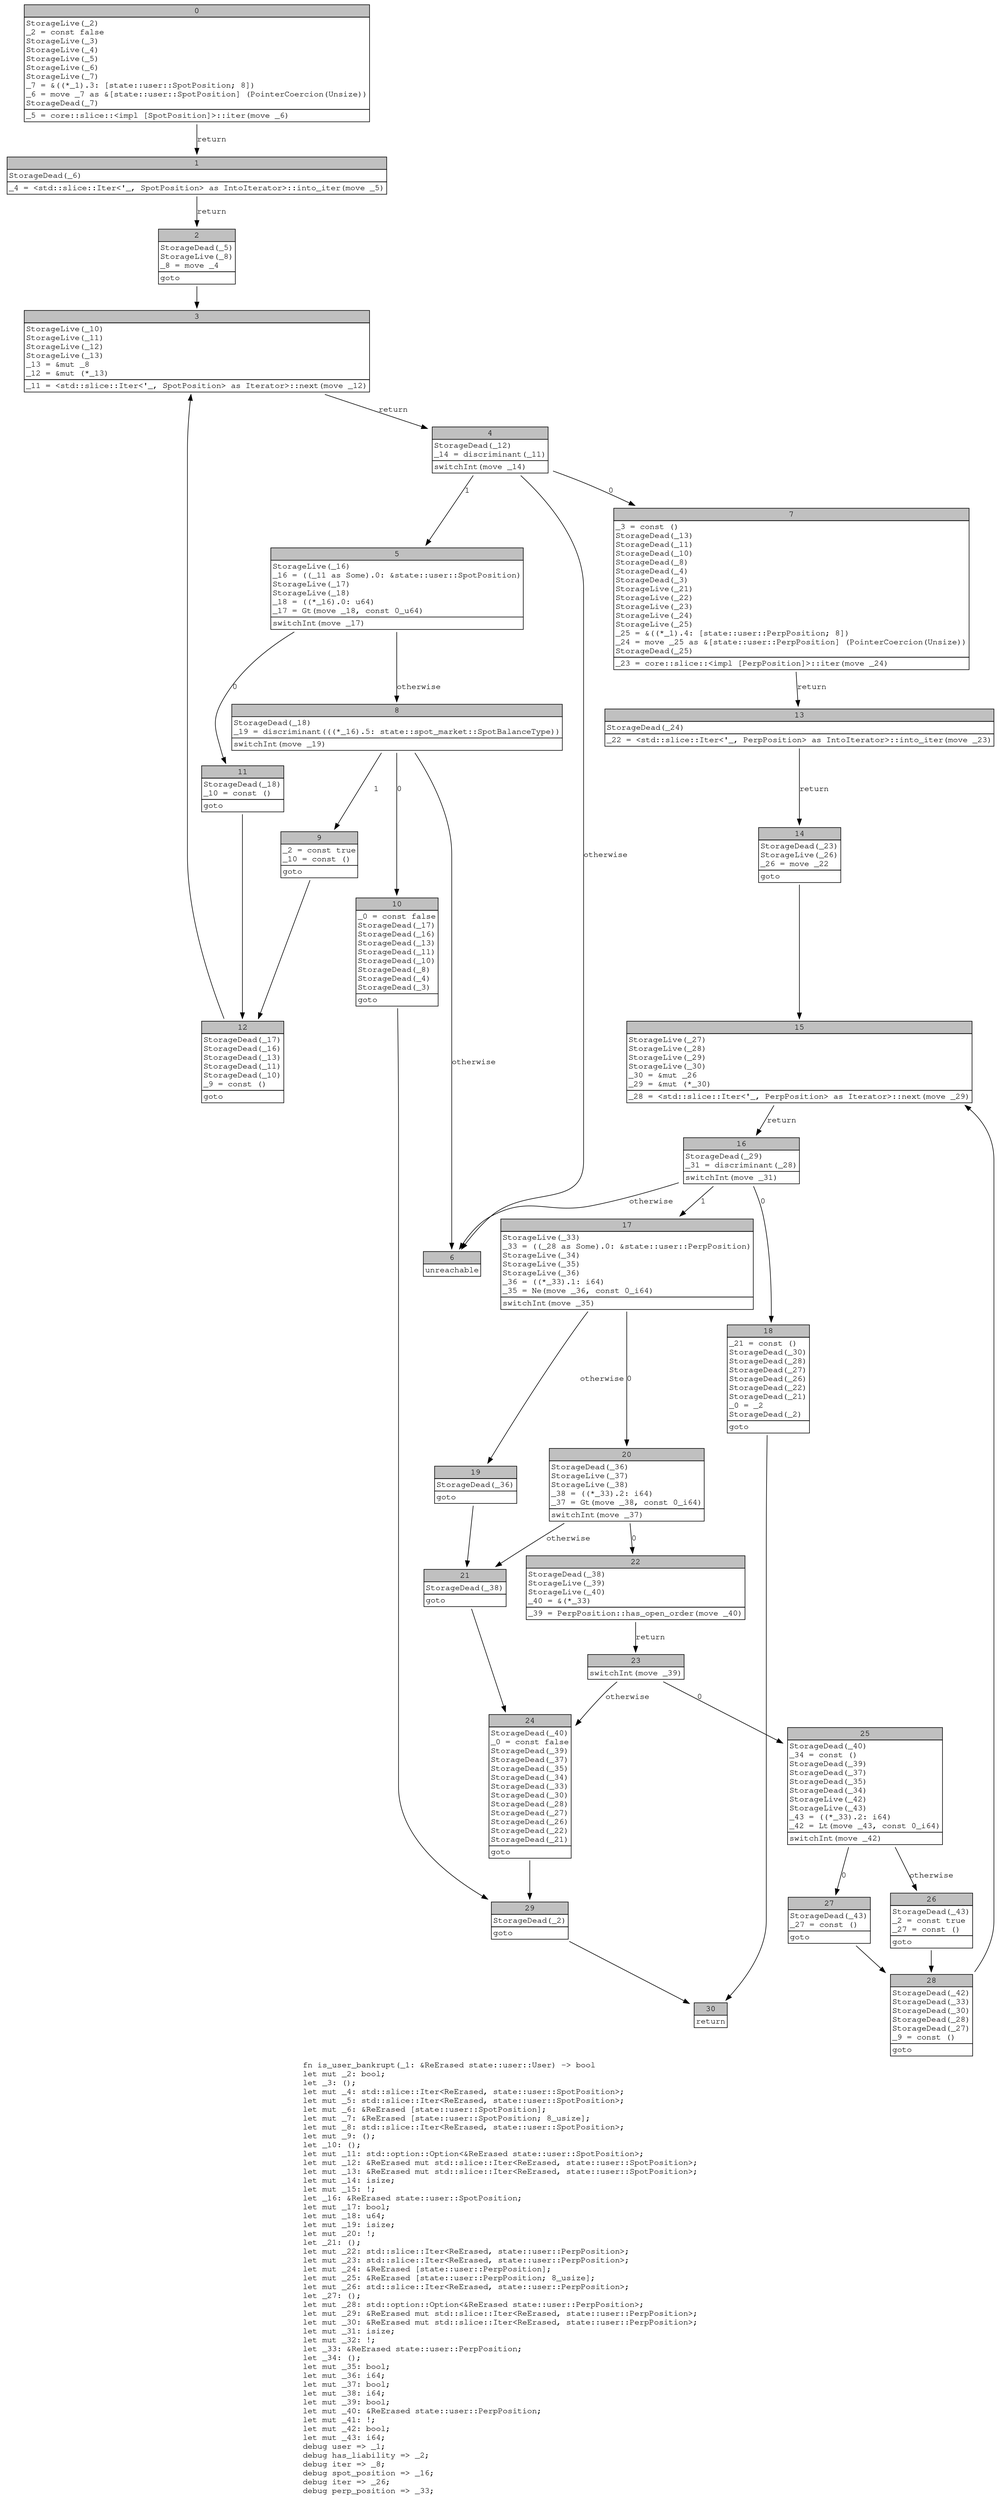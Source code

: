 digraph Mir_0_1914 {
    graph [fontname="Courier, monospace"];
    node [fontname="Courier, monospace"];
    edge [fontname="Courier, monospace"];
    label=<fn is_user_bankrupt(_1: &amp;ReErased state::user::User) -&gt; bool<br align="left"/>let mut _2: bool;<br align="left"/>let _3: ();<br align="left"/>let mut _4: std::slice::Iter&lt;ReErased, state::user::SpotPosition&gt;;<br align="left"/>let mut _5: std::slice::Iter&lt;ReErased, state::user::SpotPosition&gt;;<br align="left"/>let mut _6: &amp;ReErased [state::user::SpotPosition];<br align="left"/>let mut _7: &amp;ReErased [state::user::SpotPosition; 8_usize];<br align="left"/>let mut _8: std::slice::Iter&lt;ReErased, state::user::SpotPosition&gt;;<br align="left"/>let mut _9: ();<br align="left"/>let _10: ();<br align="left"/>let mut _11: std::option::Option&lt;&amp;ReErased state::user::SpotPosition&gt;;<br align="left"/>let mut _12: &amp;ReErased mut std::slice::Iter&lt;ReErased, state::user::SpotPosition&gt;;<br align="left"/>let mut _13: &amp;ReErased mut std::slice::Iter&lt;ReErased, state::user::SpotPosition&gt;;<br align="left"/>let mut _14: isize;<br align="left"/>let mut _15: !;<br align="left"/>let _16: &amp;ReErased state::user::SpotPosition;<br align="left"/>let mut _17: bool;<br align="left"/>let mut _18: u64;<br align="left"/>let mut _19: isize;<br align="left"/>let mut _20: !;<br align="left"/>let _21: ();<br align="left"/>let mut _22: std::slice::Iter&lt;ReErased, state::user::PerpPosition&gt;;<br align="left"/>let mut _23: std::slice::Iter&lt;ReErased, state::user::PerpPosition&gt;;<br align="left"/>let mut _24: &amp;ReErased [state::user::PerpPosition];<br align="left"/>let mut _25: &amp;ReErased [state::user::PerpPosition; 8_usize];<br align="left"/>let mut _26: std::slice::Iter&lt;ReErased, state::user::PerpPosition&gt;;<br align="left"/>let _27: ();<br align="left"/>let mut _28: std::option::Option&lt;&amp;ReErased state::user::PerpPosition&gt;;<br align="left"/>let mut _29: &amp;ReErased mut std::slice::Iter&lt;ReErased, state::user::PerpPosition&gt;;<br align="left"/>let mut _30: &amp;ReErased mut std::slice::Iter&lt;ReErased, state::user::PerpPosition&gt;;<br align="left"/>let mut _31: isize;<br align="left"/>let mut _32: !;<br align="left"/>let _33: &amp;ReErased state::user::PerpPosition;<br align="left"/>let _34: ();<br align="left"/>let mut _35: bool;<br align="left"/>let mut _36: i64;<br align="left"/>let mut _37: bool;<br align="left"/>let mut _38: i64;<br align="left"/>let mut _39: bool;<br align="left"/>let mut _40: &amp;ReErased state::user::PerpPosition;<br align="left"/>let mut _41: !;<br align="left"/>let mut _42: bool;<br align="left"/>let mut _43: i64;<br align="left"/>debug user =&gt; _1;<br align="left"/>debug has_liability =&gt; _2;<br align="left"/>debug iter =&gt; _8;<br align="left"/>debug spot_position =&gt; _16;<br align="left"/>debug iter =&gt; _26;<br align="left"/>debug perp_position =&gt; _33;<br align="left"/>>;
    bb0__0_1914 [shape="none", label=<<table border="0" cellborder="1" cellspacing="0"><tr><td bgcolor="gray" align="center" colspan="1">0</td></tr><tr><td align="left" balign="left">StorageLive(_2)<br/>_2 = const false<br/>StorageLive(_3)<br/>StorageLive(_4)<br/>StorageLive(_5)<br/>StorageLive(_6)<br/>StorageLive(_7)<br/>_7 = &amp;((*_1).3: [state::user::SpotPosition; 8])<br/>_6 = move _7 as &amp;[state::user::SpotPosition] (PointerCoercion(Unsize))<br/>StorageDead(_7)<br/></td></tr><tr><td align="left">_5 = core::slice::&lt;impl [SpotPosition]&gt;::iter(move _6)</td></tr></table>>];
    bb1__0_1914 [shape="none", label=<<table border="0" cellborder="1" cellspacing="0"><tr><td bgcolor="gray" align="center" colspan="1">1</td></tr><tr><td align="left" balign="left">StorageDead(_6)<br/></td></tr><tr><td align="left">_4 = &lt;std::slice::Iter&lt;'_, SpotPosition&gt; as IntoIterator&gt;::into_iter(move _5)</td></tr></table>>];
    bb2__0_1914 [shape="none", label=<<table border="0" cellborder="1" cellspacing="0"><tr><td bgcolor="gray" align="center" colspan="1">2</td></tr><tr><td align="left" balign="left">StorageDead(_5)<br/>StorageLive(_8)<br/>_8 = move _4<br/></td></tr><tr><td align="left">goto</td></tr></table>>];
    bb3__0_1914 [shape="none", label=<<table border="0" cellborder="1" cellspacing="0"><tr><td bgcolor="gray" align="center" colspan="1">3</td></tr><tr><td align="left" balign="left">StorageLive(_10)<br/>StorageLive(_11)<br/>StorageLive(_12)<br/>StorageLive(_13)<br/>_13 = &amp;mut _8<br/>_12 = &amp;mut (*_13)<br/></td></tr><tr><td align="left">_11 = &lt;std::slice::Iter&lt;'_, SpotPosition&gt; as Iterator&gt;::next(move _12)</td></tr></table>>];
    bb4__0_1914 [shape="none", label=<<table border="0" cellborder="1" cellspacing="0"><tr><td bgcolor="gray" align="center" colspan="1">4</td></tr><tr><td align="left" balign="left">StorageDead(_12)<br/>_14 = discriminant(_11)<br/></td></tr><tr><td align="left">switchInt(move _14)</td></tr></table>>];
    bb5__0_1914 [shape="none", label=<<table border="0" cellborder="1" cellspacing="0"><tr><td bgcolor="gray" align="center" colspan="1">5</td></tr><tr><td align="left" balign="left">StorageLive(_16)<br/>_16 = ((_11 as Some).0: &amp;state::user::SpotPosition)<br/>StorageLive(_17)<br/>StorageLive(_18)<br/>_18 = ((*_16).0: u64)<br/>_17 = Gt(move _18, const 0_u64)<br/></td></tr><tr><td align="left">switchInt(move _17)</td></tr></table>>];
    bb6__0_1914 [shape="none", label=<<table border="0" cellborder="1" cellspacing="0"><tr><td bgcolor="gray" align="center" colspan="1">6</td></tr><tr><td align="left">unreachable</td></tr></table>>];
    bb7__0_1914 [shape="none", label=<<table border="0" cellborder="1" cellspacing="0"><tr><td bgcolor="gray" align="center" colspan="1">7</td></tr><tr><td align="left" balign="left">_3 = const ()<br/>StorageDead(_13)<br/>StorageDead(_11)<br/>StorageDead(_10)<br/>StorageDead(_8)<br/>StorageDead(_4)<br/>StorageDead(_3)<br/>StorageLive(_21)<br/>StorageLive(_22)<br/>StorageLive(_23)<br/>StorageLive(_24)<br/>StorageLive(_25)<br/>_25 = &amp;((*_1).4: [state::user::PerpPosition; 8])<br/>_24 = move _25 as &amp;[state::user::PerpPosition] (PointerCoercion(Unsize))<br/>StorageDead(_25)<br/></td></tr><tr><td align="left">_23 = core::slice::&lt;impl [PerpPosition]&gt;::iter(move _24)</td></tr></table>>];
    bb8__0_1914 [shape="none", label=<<table border="0" cellborder="1" cellspacing="0"><tr><td bgcolor="gray" align="center" colspan="1">8</td></tr><tr><td align="left" balign="left">StorageDead(_18)<br/>_19 = discriminant(((*_16).5: state::spot_market::SpotBalanceType))<br/></td></tr><tr><td align="left">switchInt(move _19)</td></tr></table>>];
    bb9__0_1914 [shape="none", label=<<table border="0" cellborder="1" cellspacing="0"><tr><td bgcolor="gray" align="center" colspan="1">9</td></tr><tr><td align="left" balign="left">_2 = const true<br/>_10 = const ()<br/></td></tr><tr><td align="left">goto</td></tr></table>>];
    bb10__0_1914 [shape="none", label=<<table border="0" cellborder="1" cellspacing="0"><tr><td bgcolor="gray" align="center" colspan="1">10</td></tr><tr><td align="left" balign="left">_0 = const false<br/>StorageDead(_17)<br/>StorageDead(_16)<br/>StorageDead(_13)<br/>StorageDead(_11)<br/>StorageDead(_10)<br/>StorageDead(_8)<br/>StorageDead(_4)<br/>StorageDead(_3)<br/></td></tr><tr><td align="left">goto</td></tr></table>>];
    bb11__0_1914 [shape="none", label=<<table border="0" cellborder="1" cellspacing="0"><tr><td bgcolor="gray" align="center" colspan="1">11</td></tr><tr><td align="left" balign="left">StorageDead(_18)<br/>_10 = const ()<br/></td></tr><tr><td align="left">goto</td></tr></table>>];
    bb12__0_1914 [shape="none", label=<<table border="0" cellborder="1" cellspacing="0"><tr><td bgcolor="gray" align="center" colspan="1">12</td></tr><tr><td align="left" balign="left">StorageDead(_17)<br/>StorageDead(_16)<br/>StorageDead(_13)<br/>StorageDead(_11)<br/>StorageDead(_10)<br/>_9 = const ()<br/></td></tr><tr><td align="left">goto</td></tr></table>>];
    bb13__0_1914 [shape="none", label=<<table border="0" cellborder="1" cellspacing="0"><tr><td bgcolor="gray" align="center" colspan="1">13</td></tr><tr><td align="left" balign="left">StorageDead(_24)<br/></td></tr><tr><td align="left">_22 = &lt;std::slice::Iter&lt;'_, PerpPosition&gt; as IntoIterator&gt;::into_iter(move _23)</td></tr></table>>];
    bb14__0_1914 [shape="none", label=<<table border="0" cellborder="1" cellspacing="0"><tr><td bgcolor="gray" align="center" colspan="1">14</td></tr><tr><td align="left" balign="left">StorageDead(_23)<br/>StorageLive(_26)<br/>_26 = move _22<br/></td></tr><tr><td align="left">goto</td></tr></table>>];
    bb15__0_1914 [shape="none", label=<<table border="0" cellborder="1" cellspacing="0"><tr><td bgcolor="gray" align="center" colspan="1">15</td></tr><tr><td align="left" balign="left">StorageLive(_27)<br/>StorageLive(_28)<br/>StorageLive(_29)<br/>StorageLive(_30)<br/>_30 = &amp;mut _26<br/>_29 = &amp;mut (*_30)<br/></td></tr><tr><td align="left">_28 = &lt;std::slice::Iter&lt;'_, PerpPosition&gt; as Iterator&gt;::next(move _29)</td></tr></table>>];
    bb16__0_1914 [shape="none", label=<<table border="0" cellborder="1" cellspacing="0"><tr><td bgcolor="gray" align="center" colspan="1">16</td></tr><tr><td align="left" balign="left">StorageDead(_29)<br/>_31 = discriminant(_28)<br/></td></tr><tr><td align="left">switchInt(move _31)</td></tr></table>>];
    bb17__0_1914 [shape="none", label=<<table border="0" cellborder="1" cellspacing="0"><tr><td bgcolor="gray" align="center" colspan="1">17</td></tr><tr><td align="left" balign="left">StorageLive(_33)<br/>_33 = ((_28 as Some).0: &amp;state::user::PerpPosition)<br/>StorageLive(_34)<br/>StorageLive(_35)<br/>StorageLive(_36)<br/>_36 = ((*_33).1: i64)<br/>_35 = Ne(move _36, const 0_i64)<br/></td></tr><tr><td align="left">switchInt(move _35)</td></tr></table>>];
    bb18__0_1914 [shape="none", label=<<table border="0" cellborder="1" cellspacing="0"><tr><td bgcolor="gray" align="center" colspan="1">18</td></tr><tr><td align="left" balign="left">_21 = const ()<br/>StorageDead(_30)<br/>StorageDead(_28)<br/>StorageDead(_27)<br/>StorageDead(_26)<br/>StorageDead(_22)<br/>StorageDead(_21)<br/>_0 = _2<br/>StorageDead(_2)<br/></td></tr><tr><td align="left">goto</td></tr></table>>];
    bb19__0_1914 [shape="none", label=<<table border="0" cellborder="1" cellspacing="0"><tr><td bgcolor="gray" align="center" colspan="1">19</td></tr><tr><td align="left" balign="left">StorageDead(_36)<br/></td></tr><tr><td align="left">goto</td></tr></table>>];
    bb20__0_1914 [shape="none", label=<<table border="0" cellborder="1" cellspacing="0"><tr><td bgcolor="gray" align="center" colspan="1">20</td></tr><tr><td align="left" balign="left">StorageDead(_36)<br/>StorageLive(_37)<br/>StorageLive(_38)<br/>_38 = ((*_33).2: i64)<br/>_37 = Gt(move _38, const 0_i64)<br/></td></tr><tr><td align="left">switchInt(move _37)</td></tr></table>>];
    bb21__0_1914 [shape="none", label=<<table border="0" cellborder="1" cellspacing="0"><tr><td bgcolor="gray" align="center" colspan="1">21</td></tr><tr><td align="left" balign="left">StorageDead(_38)<br/></td></tr><tr><td align="left">goto</td></tr></table>>];
    bb22__0_1914 [shape="none", label=<<table border="0" cellborder="1" cellspacing="0"><tr><td bgcolor="gray" align="center" colspan="1">22</td></tr><tr><td align="left" balign="left">StorageDead(_38)<br/>StorageLive(_39)<br/>StorageLive(_40)<br/>_40 = &amp;(*_33)<br/></td></tr><tr><td align="left">_39 = PerpPosition::has_open_order(move _40)</td></tr></table>>];
    bb23__0_1914 [shape="none", label=<<table border="0" cellborder="1" cellspacing="0"><tr><td bgcolor="gray" align="center" colspan="1">23</td></tr><tr><td align="left">switchInt(move _39)</td></tr></table>>];
    bb24__0_1914 [shape="none", label=<<table border="0" cellborder="1" cellspacing="0"><tr><td bgcolor="gray" align="center" colspan="1">24</td></tr><tr><td align="left" balign="left">StorageDead(_40)<br/>_0 = const false<br/>StorageDead(_39)<br/>StorageDead(_37)<br/>StorageDead(_35)<br/>StorageDead(_34)<br/>StorageDead(_33)<br/>StorageDead(_30)<br/>StorageDead(_28)<br/>StorageDead(_27)<br/>StorageDead(_26)<br/>StorageDead(_22)<br/>StorageDead(_21)<br/></td></tr><tr><td align="left">goto</td></tr></table>>];
    bb25__0_1914 [shape="none", label=<<table border="0" cellborder="1" cellspacing="0"><tr><td bgcolor="gray" align="center" colspan="1">25</td></tr><tr><td align="left" balign="left">StorageDead(_40)<br/>_34 = const ()<br/>StorageDead(_39)<br/>StorageDead(_37)<br/>StorageDead(_35)<br/>StorageDead(_34)<br/>StorageLive(_42)<br/>StorageLive(_43)<br/>_43 = ((*_33).2: i64)<br/>_42 = Lt(move _43, const 0_i64)<br/></td></tr><tr><td align="left">switchInt(move _42)</td></tr></table>>];
    bb26__0_1914 [shape="none", label=<<table border="0" cellborder="1" cellspacing="0"><tr><td bgcolor="gray" align="center" colspan="1">26</td></tr><tr><td align="left" balign="left">StorageDead(_43)<br/>_2 = const true<br/>_27 = const ()<br/></td></tr><tr><td align="left">goto</td></tr></table>>];
    bb27__0_1914 [shape="none", label=<<table border="0" cellborder="1" cellspacing="0"><tr><td bgcolor="gray" align="center" colspan="1">27</td></tr><tr><td align="left" balign="left">StorageDead(_43)<br/>_27 = const ()<br/></td></tr><tr><td align="left">goto</td></tr></table>>];
    bb28__0_1914 [shape="none", label=<<table border="0" cellborder="1" cellspacing="0"><tr><td bgcolor="gray" align="center" colspan="1">28</td></tr><tr><td align="left" balign="left">StorageDead(_42)<br/>StorageDead(_33)<br/>StorageDead(_30)<br/>StorageDead(_28)<br/>StorageDead(_27)<br/>_9 = const ()<br/></td></tr><tr><td align="left">goto</td></tr></table>>];
    bb29__0_1914 [shape="none", label=<<table border="0" cellborder="1" cellspacing="0"><tr><td bgcolor="gray" align="center" colspan="1">29</td></tr><tr><td align="left" balign="left">StorageDead(_2)<br/></td></tr><tr><td align="left">goto</td></tr></table>>];
    bb30__0_1914 [shape="none", label=<<table border="0" cellborder="1" cellspacing="0"><tr><td bgcolor="gray" align="center" colspan="1">30</td></tr><tr><td align="left">return</td></tr></table>>];
    bb0__0_1914 -> bb1__0_1914 [label="return"];
    bb1__0_1914 -> bb2__0_1914 [label="return"];
    bb2__0_1914 -> bb3__0_1914 [label=""];
    bb3__0_1914 -> bb4__0_1914 [label="return"];
    bb4__0_1914 -> bb7__0_1914 [label="0"];
    bb4__0_1914 -> bb5__0_1914 [label="1"];
    bb4__0_1914 -> bb6__0_1914 [label="otherwise"];
    bb5__0_1914 -> bb11__0_1914 [label="0"];
    bb5__0_1914 -> bb8__0_1914 [label="otherwise"];
    bb7__0_1914 -> bb13__0_1914 [label="return"];
    bb8__0_1914 -> bb10__0_1914 [label="0"];
    bb8__0_1914 -> bb9__0_1914 [label="1"];
    bb8__0_1914 -> bb6__0_1914 [label="otherwise"];
    bb9__0_1914 -> bb12__0_1914 [label=""];
    bb10__0_1914 -> bb29__0_1914 [label=""];
    bb11__0_1914 -> bb12__0_1914 [label=""];
    bb12__0_1914 -> bb3__0_1914 [label=""];
    bb13__0_1914 -> bb14__0_1914 [label="return"];
    bb14__0_1914 -> bb15__0_1914 [label=""];
    bb15__0_1914 -> bb16__0_1914 [label="return"];
    bb16__0_1914 -> bb18__0_1914 [label="0"];
    bb16__0_1914 -> bb17__0_1914 [label="1"];
    bb16__0_1914 -> bb6__0_1914 [label="otherwise"];
    bb17__0_1914 -> bb20__0_1914 [label="0"];
    bb17__0_1914 -> bb19__0_1914 [label="otherwise"];
    bb18__0_1914 -> bb30__0_1914 [label=""];
    bb19__0_1914 -> bb21__0_1914 [label=""];
    bb20__0_1914 -> bb22__0_1914 [label="0"];
    bb20__0_1914 -> bb21__0_1914 [label="otherwise"];
    bb21__0_1914 -> bb24__0_1914 [label=""];
    bb22__0_1914 -> bb23__0_1914 [label="return"];
    bb23__0_1914 -> bb25__0_1914 [label="0"];
    bb23__0_1914 -> bb24__0_1914 [label="otherwise"];
    bb24__0_1914 -> bb29__0_1914 [label=""];
    bb25__0_1914 -> bb27__0_1914 [label="0"];
    bb25__0_1914 -> bb26__0_1914 [label="otherwise"];
    bb26__0_1914 -> bb28__0_1914 [label=""];
    bb27__0_1914 -> bb28__0_1914 [label=""];
    bb28__0_1914 -> bb15__0_1914 [label=""];
    bb29__0_1914 -> bb30__0_1914 [label=""];
}

